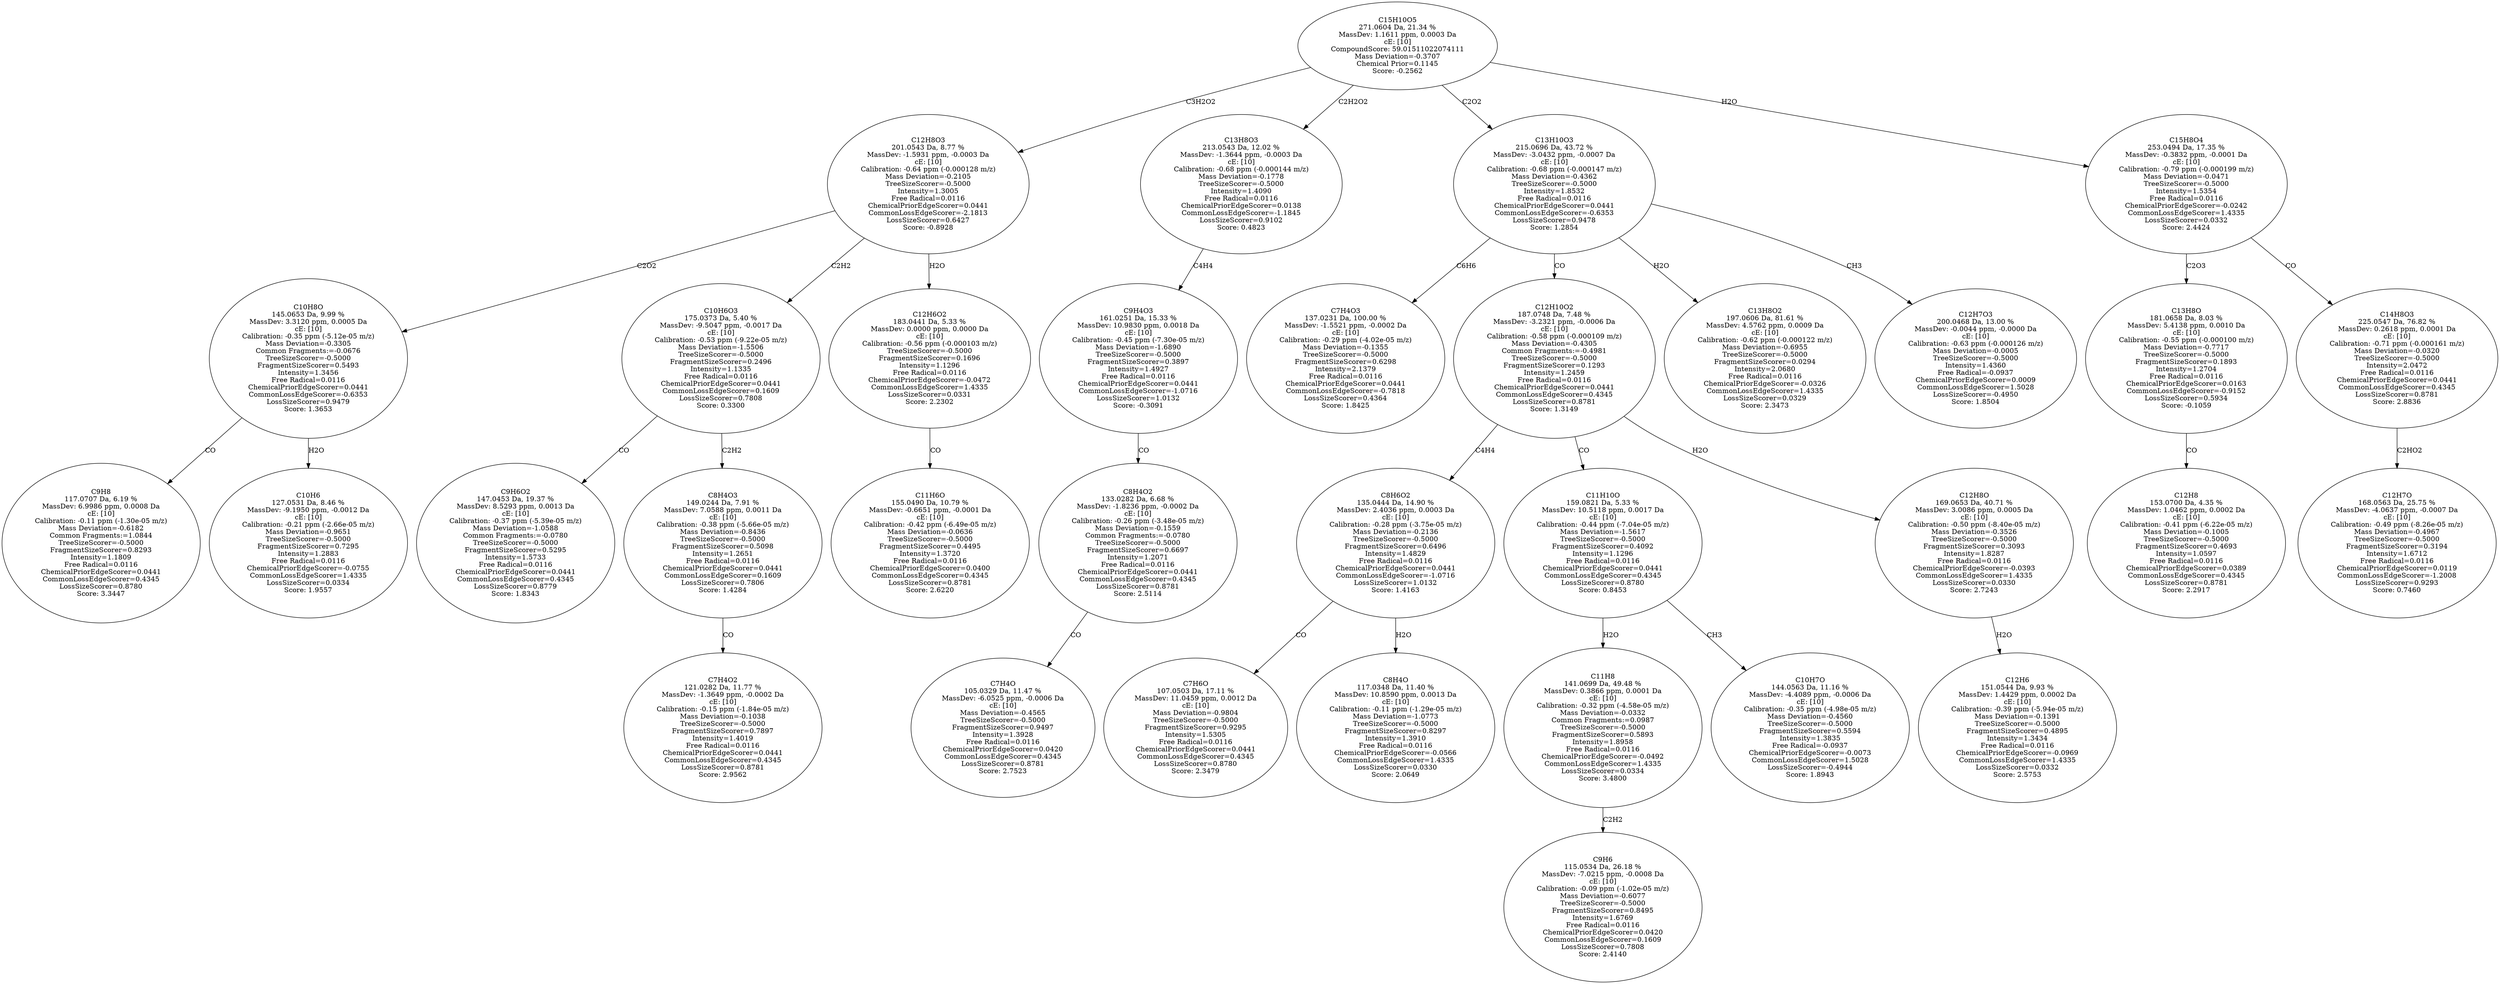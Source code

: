strict digraph {
v1 [label="C9H8\n117.0707 Da, 6.19 %\nMassDev: 6.9986 ppm, 0.0008 Da\ncE: [10]\nCalibration: -0.11 ppm (-1.30e-05 m/z)\nMass Deviation=-0.6182\nCommon Fragments:=1.0844\nTreeSizeScorer=-0.5000\nFragmentSizeScorer=0.8293\nIntensity=1.1809\nFree Radical=0.0116\nChemicalPriorEdgeScorer=0.0441\nCommonLossEdgeScorer=0.4345\nLossSizeScorer=0.8780\nScore: 3.3447"];
v2 [label="C10H6\n127.0531 Da, 8.46 %\nMassDev: -9.1950 ppm, -0.0012 Da\ncE: [10]\nCalibration: -0.21 ppm (-2.66e-05 m/z)\nMass Deviation=-0.9651\nTreeSizeScorer=-0.5000\nFragmentSizeScorer=0.7295\nIntensity=1.2883\nFree Radical=0.0116\nChemicalPriorEdgeScorer=-0.0755\nCommonLossEdgeScorer=1.4335\nLossSizeScorer=0.0334\nScore: 1.9557"];
v3 [label="C10H8O\n145.0653 Da, 9.99 %\nMassDev: 3.3120 ppm, 0.0005 Da\ncE: [10]\nCalibration: -0.35 ppm (-5.12e-05 m/z)\nMass Deviation=-0.3305\nCommon Fragments:=-0.0676\nTreeSizeScorer=-0.5000\nFragmentSizeScorer=0.5493\nIntensity=1.3456\nFree Radical=0.0116\nChemicalPriorEdgeScorer=0.0441\nCommonLossEdgeScorer=-0.6353\nLossSizeScorer=0.9479\nScore: 1.3653"];
v4 [label="C9H6O2\n147.0453 Da, 19.37 %\nMassDev: 8.5293 ppm, 0.0013 Da\ncE: [10]\nCalibration: -0.37 ppm (-5.39e-05 m/z)\nMass Deviation=-1.0588\nCommon Fragments:=-0.0780\nTreeSizeScorer=-0.5000\nFragmentSizeScorer=0.5295\nIntensity=1.5733\nFree Radical=0.0116\nChemicalPriorEdgeScorer=0.0441\nCommonLossEdgeScorer=0.4345\nLossSizeScorer=0.8779\nScore: 1.8343"];
v5 [label="C7H4O2\n121.0282 Da, 11.77 %\nMassDev: -1.3649 ppm, -0.0002 Da\ncE: [10]\nCalibration: -0.15 ppm (-1.84e-05 m/z)\nMass Deviation=-0.1038\nTreeSizeScorer=-0.5000\nFragmentSizeScorer=0.7897\nIntensity=1.4019\nFree Radical=0.0116\nChemicalPriorEdgeScorer=0.0441\nCommonLossEdgeScorer=0.4345\nLossSizeScorer=0.8781\nScore: 2.9562"];
v6 [label="C8H4O3\n149.0244 Da, 7.91 %\nMassDev: 7.0588 ppm, 0.0011 Da\ncE: [10]\nCalibration: -0.38 ppm (-5.66e-05 m/z)\nMass Deviation=-0.8436\nTreeSizeScorer=-0.5000\nFragmentSizeScorer=0.5098\nIntensity=1.2651\nFree Radical=0.0116\nChemicalPriorEdgeScorer=0.0441\nCommonLossEdgeScorer=0.1609\nLossSizeScorer=0.7806\nScore: 1.4284"];
v7 [label="C10H6O3\n175.0373 Da, 5.40 %\nMassDev: -9.5047 ppm, -0.0017 Da\ncE: [10]\nCalibration: -0.53 ppm (-9.22e-05 m/z)\nMass Deviation=-1.5506\nTreeSizeScorer=-0.5000\nFragmentSizeScorer=0.2496\nIntensity=1.1335\nFree Radical=0.0116\nChemicalPriorEdgeScorer=0.0441\nCommonLossEdgeScorer=0.1609\nLossSizeScorer=0.7808\nScore: 0.3300"];
v8 [label="C11H6O\n155.0490 Da, 10.79 %\nMassDev: -0.6651 ppm, -0.0001 Da\ncE: [10]\nCalibration: -0.42 ppm (-6.49e-05 m/z)\nMass Deviation=-0.0636\nTreeSizeScorer=-0.5000\nFragmentSizeScorer=0.4495\nIntensity=1.3720\nFree Radical=0.0116\nChemicalPriorEdgeScorer=0.0400\nCommonLossEdgeScorer=0.4345\nLossSizeScorer=0.8781\nScore: 2.6220"];
v9 [label="C12H6O2\n183.0441 Da, 5.33 %\nMassDev: 0.0000 ppm, 0.0000 Da\ncE: [10]\nCalibration: -0.56 ppm (-0.000103 m/z)\nTreeSizeScorer=-0.5000\nFragmentSizeScorer=0.1696\nIntensity=1.1296\nFree Radical=0.0116\nChemicalPriorEdgeScorer=-0.0472\nCommonLossEdgeScorer=1.4335\nLossSizeScorer=0.0331\nScore: 2.2302"];
v10 [label="C12H8O3\n201.0543 Da, 8.77 %\nMassDev: -1.5931 ppm, -0.0003 Da\ncE: [10]\nCalibration: -0.64 ppm (-0.000128 m/z)\nMass Deviation=-0.2105\nTreeSizeScorer=-0.5000\nIntensity=1.3005\nFree Radical=0.0116\nChemicalPriorEdgeScorer=0.0441\nCommonLossEdgeScorer=-2.1813\nLossSizeScorer=0.6427\nScore: -0.8928"];
v11 [label="C7H4O\n105.0329 Da, 11.47 %\nMassDev: -6.0525 ppm, -0.0006 Da\ncE: [10]\nMass Deviation=-0.4565\nTreeSizeScorer=-0.5000\nFragmentSizeScorer=0.9497\nIntensity=1.3928\nFree Radical=0.0116\nChemicalPriorEdgeScorer=0.0420\nCommonLossEdgeScorer=0.4345\nLossSizeScorer=0.8781\nScore: 2.7523"];
v12 [label="C8H4O2\n133.0282 Da, 6.68 %\nMassDev: -1.8236 ppm, -0.0002 Da\ncE: [10]\nCalibration: -0.26 ppm (-3.48e-05 m/z)\nMass Deviation=-0.1559\nCommon Fragments:=-0.0780\nTreeSizeScorer=-0.5000\nFragmentSizeScorer=0.6697\nIntensity=1.2071\nFree Radical=0.0116\nChemicalPriorEdgeScorer=0.0441\nCommonLossEdgeScorer=0.4345\nLossSizeScorer=0.8781\nScore: 2.5114"];
v13 [label="C9H4O3\n161.0251 Da, 15.33 %\nMassDev: 10.9830 ppm, 0.0018 Da\ncE: [10]\nCalibration: -0.45 ppm (-7.30e-05 m/z)\nMass Deviation=-1.6890\nTreeSizeScorer=-0.5000\nFragmentSizeScorer=0.3897\nIntensity=1.4927\nFree Radical=0.0116\nChemicalPriorEdgeScorer=0.0441\nCommonLossEdgeScorer=-1.0716\nLossSizeScorer=1.0132\nScore: -0.3091"];
v14 [label="C13H8O3\n213.0543 Da, 12.02 %\nMassDev: -1.3644 ppm, -0.0003 Da\ncE: [10]\nCalibration: -0.68 ppm (-0.000144 m/z)\nMass Deviation=-0.1778\nTreeSizeScorer=-0.5000\nIntensity=1.4090\nFree Radical=0.0116\nChemicalPriorEdgeScorer=0.0138\nCommonLossEdgeScorer=-1.1845\nLossSizeScorer=0.9102\nScore: 0.4823"];
v15 [label="C7H4O3\n137.0231 Da, 100.00 %\nMassDev: -1.5521 ppm, -0.0002 Da\ncE: [10]\nCalibration: -0.29 ppm (-4.02e-05 m/z)\nMass Deviation=-0.1355\nTreeSizeScorer=-0.5000\nFragmentSizeScorer=0.6298\nIntensity=2.1379\nFree Radical=0.0116\nChemicalPriorEdgeScorer=0.0441\nCommonLossEdgeScorer=-0.7818\nLossSizeScorer=0.4364\nScore: 1.8425"];
v16 [label="C7H6O\n107.0503 Da, 17.11 %\nMassDev: 11.0459 ppm, 0.0012 Da\ncE: [10]\nMass Deviation=-0.9804\nTreeSizeScorer=-0.5000\nFragmentSizeScorer=0.9295\nIntensity=1.5305\nFree Radical=0.0116\nChemicalPriorEdgeScorer=0.0441\nCommonLossEdgeScorer=0.4345\nLossSizeScorer=0.8780\nScore: 2.3479"];
v17 [label="C8H4O\n117.0348 Da, 11.40 %\nMassDev: 10.8590 ppm, 0.0013 Da\ncE: [10]\nCalibration: -0.11 ppm (-1.29e-05 m/z)\nMass Deviation=-1.0773\nTreeSizeScorer=-0.5000\nFragmentSizeScorer=0.8297\nIntensity=1.3910\nFree Radical=0.0116\nChemicalPriorEdgeScorer=-0.0566\nCommonLossEdgeScorer=1.4335\nLossSizeScorer=0.0330\nScore: 2.0649"];
v18 [label="C8H6O2\n135.0444 Da, 14.90 %\nMassDev: 2.4036 ppm, 0.0003 Da\ncE: [10]\nCalibration: -0.28 ppm (-3.75e-05 m/z)\nMass Deviation=-0.2136\nTreeSizeScorer=-0.5000\nFragmentSizeScorer=0.6496\nIntensity=1.4829\nFree Radical=0.0116\nChemicalPriorEdgeScorer=0.0441\nCommonLossEdgeScorer=-1.0716\nLossSizeScorer=1.0132\nScore: 1.4163"];
v19 [label="C9H6\n115.0534 Da, 26.18 %\nMassDev: -7.0215 ppm, -0.0008 Da\ncE: [10]\nCalibration: -0.09 ppm (-1.02e-05 m/z)\nMass Deviation=-0.6077\nTreeSizeScorer=-0.5000\nFragmentSizeScorer=0.8495\nIntensity=1.6769\nFree Radical=0.0116\nChemicalPriorEdgeScorer=0.0420\nCommonLossEdgeScorer=0.1609\nLossSizeScorer=0.7808\nScore: 2.4140"];
v20 [label="C11H8\n141.0699 Da, 49.48 %\nMassDev: 0.3866 ppm, 0.0001 Da\ncE: [10]\nCalibration: -0.32 ppm (-4.58e-05 m/z)\nMass Deviation=-0.0332\nCommon Fragments:=0.0987\nTreeSizeScorer=-0.5000\nFragmentSizeScorer=0.5893\nIntensity=1.8958\nFree Radical=0.0116\nChemicalPriorEdgeScorer=-0.0492\nCommonLossEdgeScorer=1.4335\nLossSizeScorer=0.0334\nScore: 3.4800"];
v21 [label="C10H7O\n144.0563 Da, 11.16 %\nMassDev: -4.4089 ppm, -0.0006 Da\ncE: [10]\nCalibration: -0.35 ppm (-4.98e-05 m/z)\nMass Deviation=-0.4560\nTreeSizeScorer=-0.5000\nFragmentSizeScorer=0.5594\nIntensity=1.3835\nFree Radical=-0.0937\nChemicalPriorEdgeScorer=-0.0073\nCommonLossEdgeScorer=1.5028\nLossSizeScorer=-0.4944\nScore: 1.8943"];
v22 [label="C11H10O\n159.0821 Da, 5.33 %\nMassDev: 10.5118 ppm, 0.0017 Da\ncE: [10]\nCalibration: -0.44 ppm (-7.04e-05 m/z)\nMass Deviation=-1.5617\nTreeSizeScorer=-0.5000\nFragmentSizeScorer=0.4092\nIntensity=1.1296\nFree Radical=0.0116\nChemicalPriorEdgeScorer=0.0441\nCommonLossEdgeScorer=0.4345\nLossSizeScorer=0.8780\nScore: 0.8453"];
v23 [label="C12H6\n151.0544 Da, 9.93 %\nMassDev: 1.4429 ppm, 0.0002 Da\ncE: [10]\nCalibration: -0.39 ppm (-5.94e-05 m/z)\nMass Deviation=-0.1391\nTreeSizeScorer=-0.5000\nFragmentSizeScorer=0.4895\nIntensity=1.3434\nFree Radical=0.0116\nChemicalPriorEdgeScorer=-0.0969\nCommonLossEdgeScorer=1.4335\nLossSizeScorer=0.0332\nScore: 2.5753"];
v24 [label="C12H8O\n169.0653 Da, 40.71 %\nMassDev: 3.0086 ppm, 0.0005 Da\ncE: [10]\nCalibration: -0.50 ppm (-8.40e-05 m/z)\nMass Deviation=-0.3526\nTreeSizeScorer=-0.5000\nFragmentSizeScorer=0.3093\nIntensity=1.8287\nFree Radical=0.0116\nChemicalPriorEdgeScorer=-0.0393\nCommonLossEdgeScorer=1.4335\nLossSizeScorer=0.0330\nScore: 2.7243"];
v25 [label="C12H10O2\n187.0748 Da, 7.48 %\nMassDev: -3.2321 ppm, -0.0006 Da\ncE: [10]\nCalibration: -0.58 ppm (-0.000109 m/z)\nMass Deviation=-0.4305\nCommon Fragments:=-0.4981\nTreeSizeScorer=-0.5000\nFragmentSizeScorer=0.1293\nIntensity=1.2459\nFree Radical=0.0116\nChemicalPriorEdgeScorer=0.0441\nCommonLossEdgeScorer=0.4345\nLossSizeScorer=0.8781\nScore: 1.3149"];
v26 [label="C13H8O2\n197.0606 Da, 81.61 %\nMassDev: 4.5762 ppm, 0.0009 Da\ncE: [10]\nCalibration: -0.62 ppm (-0.000122 m/z)\nMass Deviation=-0.6955\nTreeSizeScorer=-0.5000\nFragmentSizeScorer=0.0294\nIntensity=2.0680\nFree Radical=0.0116\nChemicalPriorEdgeScorer=-0.0326\nCommonLossEdgeScorer=1.4335\nLossSizeScorer=0.0329\nScore: 2.3473"];
v27 [label="C12H7O3\n200.0468 Da, 13.00 %\nMassDev: -0.0044 ppm, -0.0000 Da\ncE: [10]\nCalibration: -0.63 ppm (-0.000126 m/z)\nMass Deviation=-0.0005\nTreeSizeScorer=-0.5000\nIntensity=1.4360\nFree Radical=-0.0937\nChemicalPriorEdgeScorer=0.0009\nCommonLossEdgeScorer=1.5028\nLossSizeScorer=-0.4950\nScore: 1.8504"];
v28 [label="C13H10O3\n215.0696 Da, 43.72 %\nMassDev: -3.0432 ppm, -0.0007 Da\ncE: [10]\nCalibration: -0.68 ppm (-0.000147 m/z)\nMass Deviation=-0.4362\nTreeSizeScorer=-0.5000\nIntensity=1.8532\nFree Radical=0.0116\nChemicalPriorEdgeScorer=0.0441\nCommonLossEdgeScorer=-0.6353\nLossSizeScorer=0.9478\nScore: 1.2854"];
v29 [label="C12H8\n153.0700 Da, 4.35 %\nMassDev: 1.0462 ppm, 0.0002 Da\ncE: [10]\nCalibration: -0.41 ppm (-6.22e-05 m/z)\nMass Deviation=-0.1005\nTreeSizeScorer=-0.5000\nFragmentSizeScorer=0.4693\nIntensity=1.0597\nFree Radical=0.0116\nChemicalPriorEdgeScorer=0.0389\nCommonLossEdgeScorer=0.4345\nLossSizeScorer=0.8781\nScore: 2.2917"];
v30 [label="C13H8O\n181.0658 Da, 8.03 %\nMassDev: 5.4138 ppm, 0.0010 Da\ncE: [10]\nCalibration: -0.55 ppm (-0.000100 m/z)\nMass Deviation=-0.7717\nTreeSizeScorer=-0.5000\nFragmentSizeScorer=0.1893\nIntensity=1.2704\nFree Radical=0.0116\nChemicalPriorEdgeScorer=0.0163\nCommonLossEdgeScorer=-0.9152\nLossSizeScorer=0.5934\nScore: -0.1059"];
v31 [label="C12H7O\n168.0563 Da, 25.75 %\nMassDev: -4.0637 ppm, -0.0007 Da\ncE: [10]\nCalibration: -0.49 ppm (-8.26e-05 m/z)\nMass Deviation=-0.4967\nTreeSizeScorer=-0.5000\nFragmentSizeScorer=0.3194\nIntensity=1.6712\nFree Radical=0.0116\nChemicalPriorEdgeScorer=0.0119\nCommonLossEdgeScorer=-1.2008\nLossSizeScorer=0.9293\nScore: 0.7460"];
v32 [label="C14H8O3\n225.0547 Da, 76.82 %\nMassDev: 0.2618 ppm, 0.0001 Da\ncE: [10]\nCalibration: -0.71 ppm (-0.000161 m/z)\nMass Deviation=-0.0320\nTreeSizeScorer=-0.5000\nIntensity=2.0472\nFree Radical=0.0116\nChemicalPriorEdgeScorer=0.0441\nCommonLossEdgeScorer=0.4345\nLossSizeScorer=0.8781\nScore: 2.8836"];
v33 [label="C15H8O4\n253.0494 Da, 17.35 %\nMassDev: -0.3832 ppm, -0.0001 Da\ncE: [10]\nCalibration: -0.79 ppm (-0.000199 m/z)\nMass Deviation=-0.0471\nTreeSizeScorer=-0.5000\nIntensity=1.5354\nFree Radical=0.0116\nChemicalPriorEdgeScorer=-0.0242\nCommonLossEdgeScorer=1.4335\nLossSizeScorer=0.0332\nScore: 2.4424"];
v34 [label="C15H10O5\n271.0604 Da, 21.34 %\nMassDev: 1.1611 ppm, 0.0003 Da\ncE: [10]\nCompoundScore: 59.01511022074111\nMass Deviation=-0.3707\nChemical Prior=0.1145\nScore: -0.2562"];
v3 -> v1 [label="CO"];
v3 -> v2 [label="H2O"];
v10 -> v3 [label="C2O2"];
v7 -> v4 [label="CO"];
v6 -> v5 [label="CO"];
v7 -> v6 [label="C2H2"];
v10 -> v7 [label="C2H2"];
v9 -> v8 [label="CO"];
v10 -> v9 [label="H2O"];
v34 -> v10 [label="C3H2O2"];
v12 -> v11 [label="CO"];
v13 -> v12 [label="CO"];
v14 -> v13 [label="C4H4"];
v34 -> v14 [label="C2H2O2"];
v28 -> v15 [label="C6H6"];
v18 -> v16 [label="CO"];
v18 -> v17 [label="H2O"];
v25 -> v18 [label="C4H4"];
v20 -> v19 [label="C2H2"];
v22 -> v20 [label="H2O"];
v22 -> v21 [label="CH3"];
v25 -> v22 [label="CO"];
v24 -> v23 [label="H2O"];
v25 -> v24 [label="H2O"];
v28 -> v25 [label="CO"];
v28 -> v26 [label="H2O"];
v28 -> v27 [label="CH3"];
v34 -> v28 [label="C2O2"];
v30 -> v29 [label="CO"];
v33 -> v30 [label="C2O3"];
v32 -> v31 [label="C2HO2"];
v33 -> v32 [label="CO"];
v34 -> v33 [label="H2O"];
}
